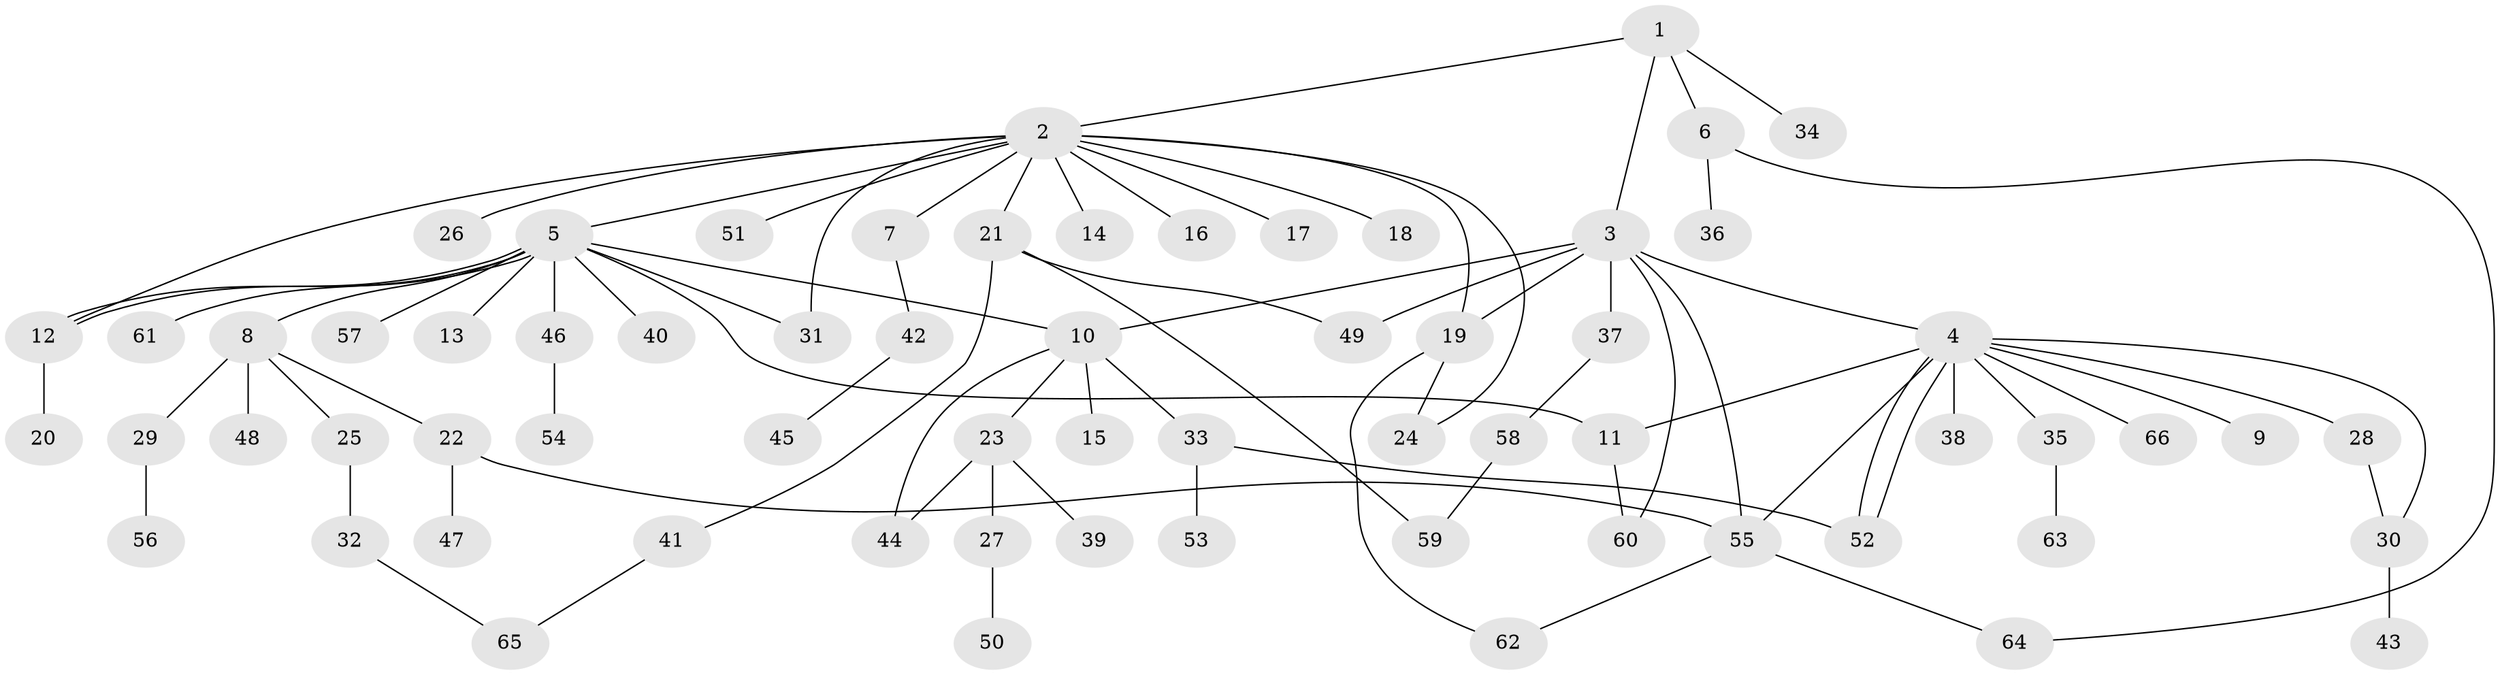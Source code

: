 // coarse degree distribution, {10: 0.041666666666666664, 13: 0.020833333333333332, 15: 0.020833333333333332, 2: 0.2708333333333333, 1: 0.4791666666666667, 5: 0.020833333333333332, 3: 0.08333333333333333, 4: 0.041666666666666664, 6: 0.020833333333333332}
// Generated by graph-tools (version 1.1) at 2025/51/02/27/25 19:51:58]
// undirected, 66 vertices, 84 edges
graph export_dot {
graph [start="1"]
  node [color=gray90,style=filled];
  1;
  2;
  3;
  4;
  5;
  6;
  7;
  8;
  9;
  10;
  11;
  12;
  13;
  14;
  15;
  16;
  17;
  18;
  19;
  20;
  21;
  22;
  23;
  24;
  25;
  26;
  27;
  28;
  29;
  30;
  31;
  32;
  33;
  34;
  35;
  36;
  37;
  38;
  39;
  40;
  41;
  42;
  43;
  44;
  45;
  46;
  47;
  48;
  49;
  50;
  51;
  52;
  53;
  54;
  55;
  56;
  57;
  58;
  59;
  60;
  61;
  62;
  63;
  64;
  65;
  66;
  1 -- 2;
  1 -- 3;
  1 -- 6;
  1 -- 34;
  2 -- 5;
  2 -- 7;
  2 -- 12;
  2 -- 14;
  2 -- 16;
  2 -- 17;
  2 -- 18;
  2 -- 19;
  2 -- 21;
  2 -- 24;
  2 -- 26;
  2 -- 31;
  2 -- 51;
  3 -- 4;
  3 -- 10;
  3 -- 19;
  3 -- 37;
  3 -- 49;
  3 -- 55;
  3 -- 60;
  4 -- 9;
  4 -- 11;
  4 -- 28;
  4 -- 30;
  4 -- 35;
  4 -- 38;
  4 -- 52;
  4 -- 52;
  4 -- 55;
  4 -- 66;
  5 -- 8;
  5 -- 10;
  5 -- 11;
  5 -- 12;
  5 -- 12;
  5 -- 13;
  5 -- 31;
  5 -- 40;
  5 -- 46;
  5 -- 57;
  5 -- 61;
  6 -- 36;
  6 -- 64;
  7 -- 42;
  8 -- 22;
  8 -- 25;
  8 -- 29;
  8 -- 48;
  10 -- 15;
  10 -- 23;
  10 -- 33;
  10 -- 44;
  11 -- 60;
  12 -- 20;
  19 -- 24;
  19 -- 62;
  21 -- 41;
  21 -- 49;
  21 -- 59;
  22 -- 47;
  22 -- 55;
  23 -- 27;
  23 -- 39;
  23 -- 44;
  25 -- 32;
  27 -- 50;
  28 -- 30;
  29 -- 56;
  30 -- 43;
  32 -- 65;
  33 -- 52;
  33 -- 53;
  35 -- 63;
  37 -- 58;
  41 -- 65;
  42 -- 45;
  46 -- 54;
  55 -- 62;
  55 -- 64;
  58 -- 59;
}
